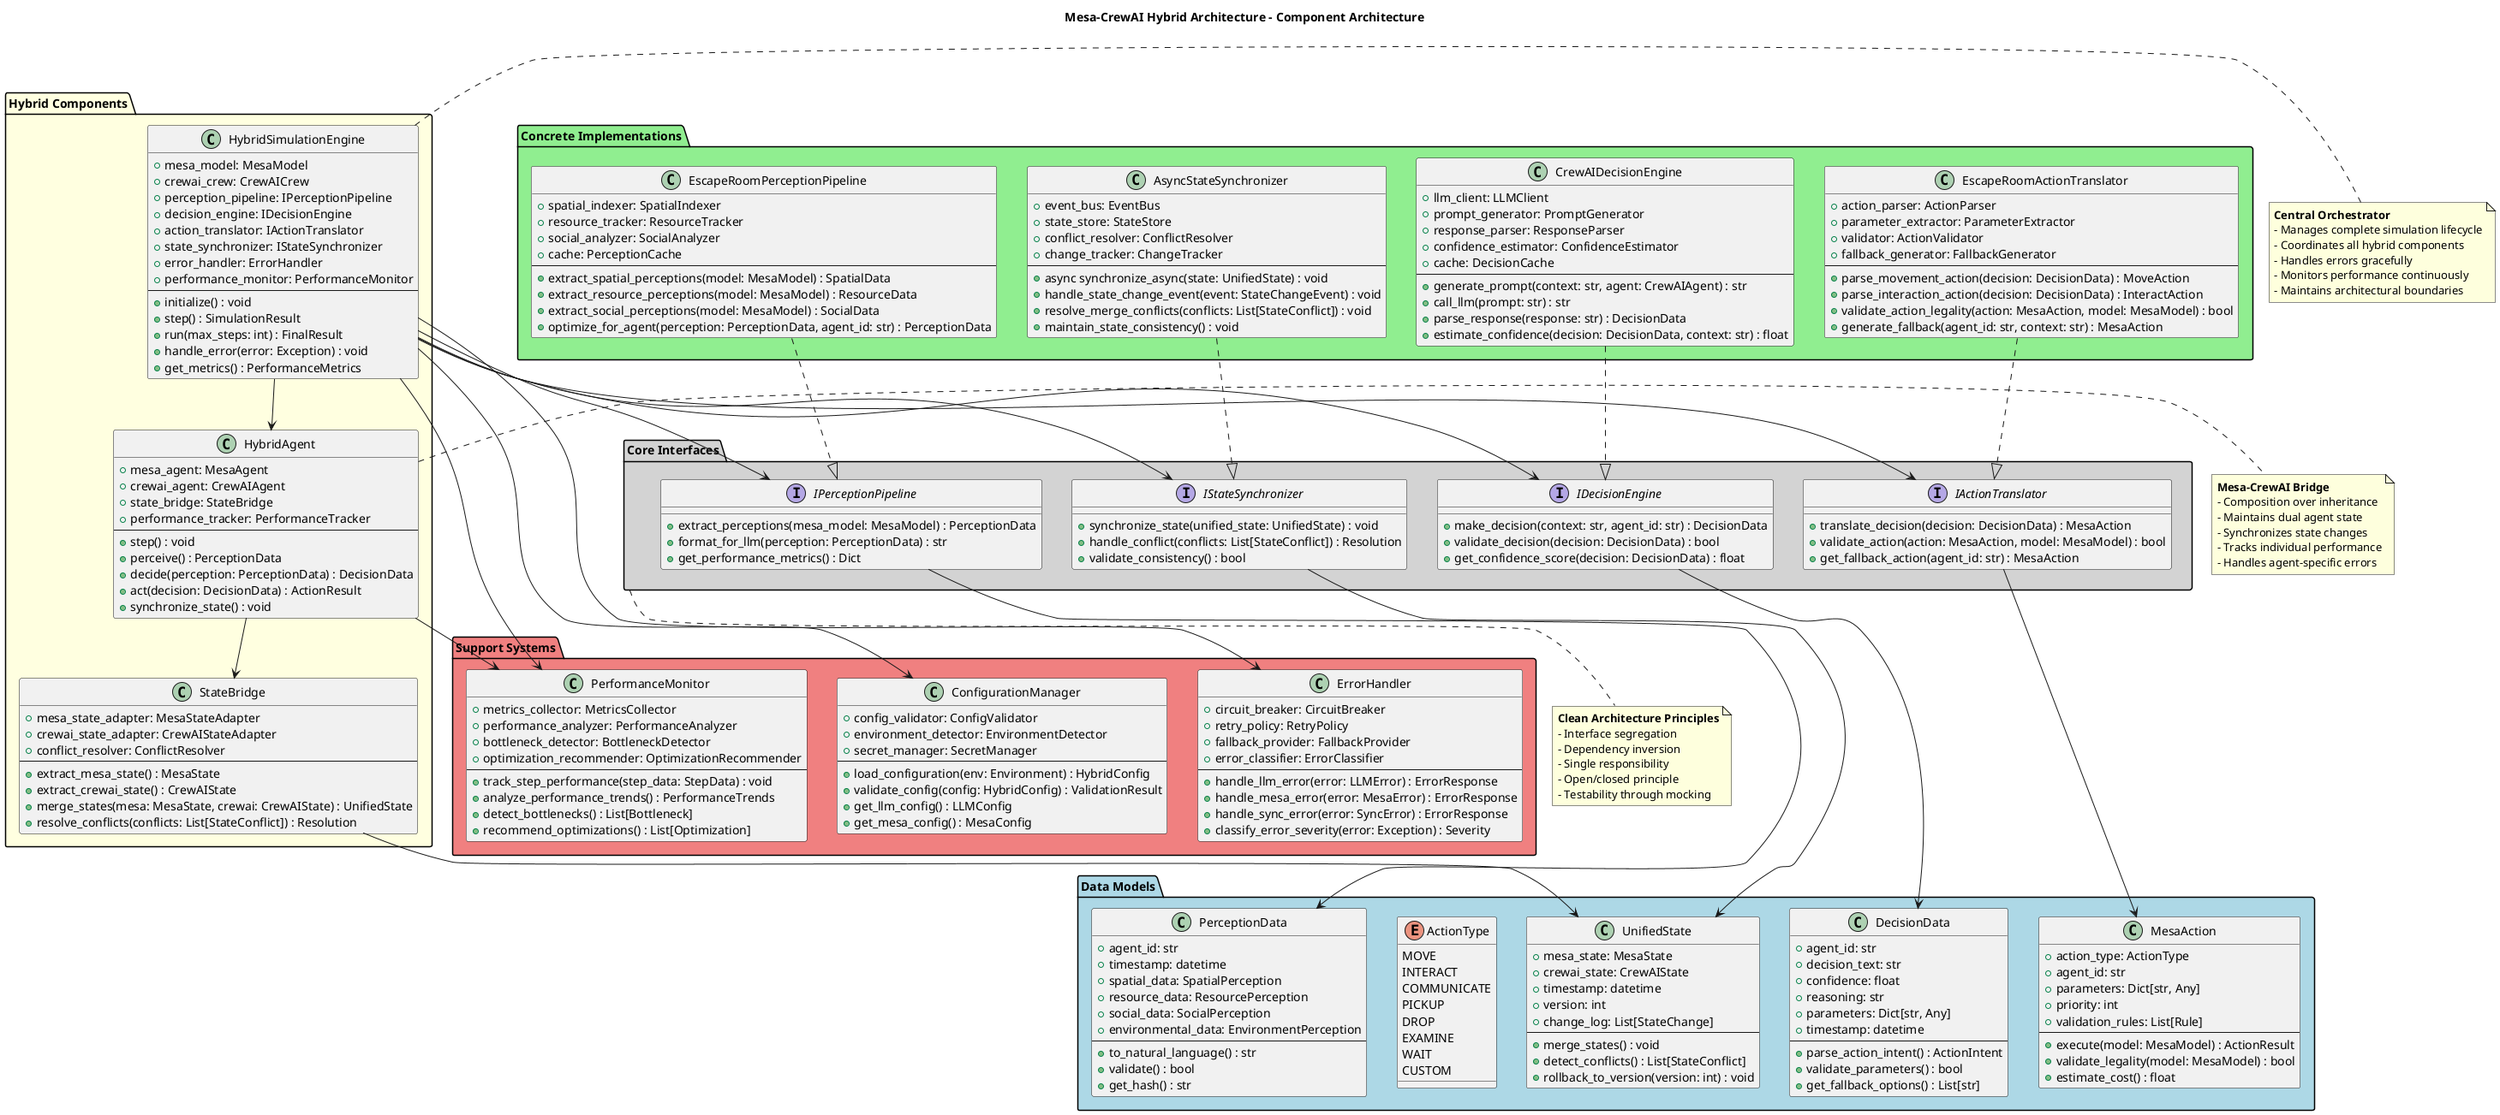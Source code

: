 @startuml Mesa_CrewAI_Component_Architecture
!define INTERFACE interface

title Mesa-CrewAI Hybrid Architecture - Component Architecture

package "Core Interfaces" as interfaces #lightgray {
  INTERFACE IPerceptionPipeline {
    + extract_perceptions(mesa_model: MesaModel) : PerceptionData
    + format_for_llm(perception: PerceptionData) : str
    + get_performance_metrics() : Dict
  }
  
  INTERFACE IDecisionEngine {
    + make_decision(context: str, agent_id: str) : DecisionData
    + validate_decision(decision: DecisionData) : bool
    + get_confidence_score(decision: DecisionData) : float
  }
  
  INTERFACE IActionTranslator {
    + translate_decision(decision: DecisionData) : MesaAction
    + validate_action(action: MesaAction, model: MesaModel) : bool
    + get_fallback_action(agent_id: str) : MesaAction
  }
  
  INTERFACE IStateSynchronizer {
    + synchronize_state(unified_state: UnifiedState) : void
    + handle_conflict(conflicts: List[StateConflict]) : Resolution
    + validate_consistency() : bool
  }
}

package "Data Models" as models #lightblue {
  class PerceptionData {
    + agent_id: str
    + timestamp: datetime
    + spatial_data: SpatialPerception
    + resource_data: ResourcePerception
    + social_data: SocialPerception
    + environmental_data: EnvironmentPerception
    --
    + to_natural_language() : str
    + validate() : bool
    + get_hash() : str
  }
  
  class DecisionData {
    + agent_id: str
    + decision_text: str
    + confidence: float
    + reasoning: str
    + parameters: Dict[str, Any]
    + timestamp: datetime
    --
    + parse_action_intent() : ActionIntent
    + validate_parameters() : bool
    + get_fallback_options() : List[str]
  }
  
  class MesaAction {
    + action_type: ActionType
    + agent_id: str
    + parameters: Dict[str, Any]
    + priority: int
    + validation_rules: List[Rule]
    --
    + execute(model: MesaModel) : ActionResult
    + validate_legality(model: MesaModel) : bool
    + estimate_cost() : float
  }
  
  enum ActionType {
    MOVE
    INTERACT
    COMMUNICATE
    PICKUP
    DROP
    EXAMINE
    WAIT
    CUSTOM
  }
  
  class UnifiedState {
    + mesa_state: MesaState
    + crewai_state: CrewAIState
    + timestamp: datetime
    + version: int
    + change_log: List[StateChange]
    --
    + merge_states() : void
    + detect_conflicts() : List[StateConflict]
    + rollback_to_version(version: int) : void
  }
}

package "Hybrid Components" as hybrid #lightyellow {
  class HybridAgent {
    + mesa_agent: MesaAgent
    + crewai_agent: CrewAIAgent
    + state_bridge: StateBridge
    + performance_tracker: PerformanceTracker
    --
    + step() : void
    + perceive() : PerceptionData
    + decide(perception: PerceptionData) : DecisionData
    + act(decision: DecisionData) : ActionResult
    + synchronize_state() : void
  }
  
  class HybridSimulationEngine {
    + mesa_model: MesaModel
    + crewai_crew: CrewAICrew
    + perception_pipeline: IPerceptionPipeline
    + decision_engine: IDecisionEngine
    + action_translator: IActionTranslator
    + state_synchronizer: IStateSynchronizer
    + error_handler: ErrorHandler
    + performance_monitor: PerformanceMonitor
    --
    + initialize() : void
    + step() : SimulationResult
    + run(max_steps: int) : FinalResult
    + handle_error(error: Exception) : void
    + get_metrics() : PerformanceMetrics
  }
  
  class StateBridge {
    + mesa_state_adapter: MesaStateAdapter
    + crewai_state_adapter: CrewAIStateAdapter
    + conflict_resolver: ConflictResolver
    --
    + extract_mesa_state() : MesaState
    + extract_crewai_state() : CrewAIState
    + merge_states(mesa: MesaState, crewai: CrewAIState) : UnifiedState
    + resolve_conflicts(conflicts: List[StateConflict]) : Resolution
  }
}

package "Concrete Implementations" as concrete #lightgreen {
  class EscapeRoomPerceptionPipeline {
    + spatial_indexer: SpatialIndexer
    + resource_tracker: ResourceTracker
    + social_analyzer: SocialAnalyzer
    + cache: PerceptionCache
    --
    + extract_spatial_perceptions(model: MesaModel) : SpatialData
    + extract_resource_perceptions(model: MesaModel) : ResourceData
    + extract_social_perceptions(model: MesaModel) : SocialData
    + optimize_for_agent(perception: PerceptionData, agent_id: str) : PerceptionData
  }
  
  class CrewAIDecisionEngine {
    + llm_client: LLMClient
    + prompt_generator: PromptGenerator
    + response_parser: ResponseParser
    + confidence_estimator: ConfidenceEstimator
    + cache: DecisionCache
    --
    + generate_prompt(context: str, agent: CrewAIAgent) : str
    + call_llm(prompt: str) : str
    + parse_response(response: str) : DecisionData
    + estimate_confidence(decision: DecisionData, context: str) : float
  }
  
  class EscapeRoomActionTranslator {
    + action_parser: ActionParser
    + parameter_extractor: ParameterExtractor
    + validator: ActionValidator
    + fallback_generator: FallbackGenerator
    --
    + parse_movement_action(decision: DecisionData) : MoveAction
    + parse_interaction_action(decision: DecisionData) : InteractAction
    + validate_action_legality(action: MesaAction, model: MesaModel) : bool
    + generate_fallback(agent_id: str, context: str) : MesaAction
  }
  
  class AsyncStateSynchronizer {
    + event_bus: EventBus
    + state_store: StateStore
    + conflict_resolver: ConflictResolver
    + change_tracker: ChangeTracker
    --
    + async synchronize_async(state: UnifiedState) : void
    + handle_state_change_event(event: StateChangeEvent) : void
    + resolve_merge_conflicts(conflicts: List[StateConflict]) : void
    + maintain_state_consistency() : void
  }
}

package "Support Systems" as support #lightcoral {
  class ErrorHandler {
    + circuit_breaker: CircuitBreaker
    + retry_policy: RetryPolicy
    + fallback_provider: FallbackProvider
    + error_classifier: ErrorClassifier
    --
    + handle_llm_error(error: LLMError) : ErrorResponse
    + handle_mesa_error(error: MesaError) : ErrorResponse
    + handle_sync_error(error: SyncError) : ErrorResponse
    + classify_error_severity(error: Exception) : Severity
  }
  
  class PerformanceMonitor {
    + metrics_collector: MetricsCollector
    + performance_analyzer: PerformanceAnalyzer
    + bottleneck_detector: BottleneckDetector
    + optimization_recommender: OptimizationRecommender
    --
    + track_step_performance(step_data: StepData) : void
    + analyze_performance_trends() : PerformanceTrends
    + detect_bottlenecks() : List[Bottleneck]
    + recommend_optimizations() : List[Optimization]
  }
  
  class ConfigurationManager {
    + config_validator: ConfigValidator
    + environment_detector: EnvironmentDetector
    + secret_manager: SecretManager
    --
    + load_configuration(env: Environment) : HybridConfig
    + validate_config(config: HybridConfig) : ValidationResult
    + get_llm_config() : LLMConfig
    + get_mesa_config() : MesaConfig
  }
}

' Interface Implementations
EscapeRoomPerceptionPipeline ..|> IPerceptionPipeline
CrewAIDecisionEngine ..|> IDecisionEngine
EscapeRoomActionTranslator ..|> IActionTranslator
AsyncStateSynchronizer ..|> IStateSynchronizer

' Component Relationships
HybridSimulationEngine --> IPerceptionPipeline
HybridSimulationEngine --> IDecisionEngine  
HybridSimulationEngine --> IActionTranslator
HybridSimulationEngine --> IStateSynchronizer
HybridSimulationEngine --> ErrorHandler
HybridSimulationEngine --> PerformanceMonitor
HybridSimulationEngine --> ConfigurationManager

HybridAgent --> StateBridge
HybridAgent --> PerformanceMonitor

' Data Flow
IPerceptionPipeline --> PerceptionData
IDecisionEngine --> DecisionData
IActionTranslator --> MesaAction
IStateSynchronizer --> UnifiedState

StateBridge --> UnifiedState
HybridSimulationEngine --> HybridAgent

note right of HybridSimulationEngine
  **Central Orchestrator**
  - Manages complete simulation lifecycle
  - Coordinates all hybrid components
  - Handles errors gracefully
  - Monitors performance continuously
  - Maintains architectural boundaries
end note

note right of HybridAgent
  **Mesa-CrewAI Bridge**
  - Composition over inheritance
  - Maintains dual agent state
  - Synchronizes state changes
  - Tracks individual performance
  - Handles agent-specific errors
end note

note bottom of interfaces
  **Clean Architecture Principles**
  - Interface segregation
  - Dependency inversion
  - Single responsibility
  - Open/closed principle
  - Testability through mocking
end note

@enduml